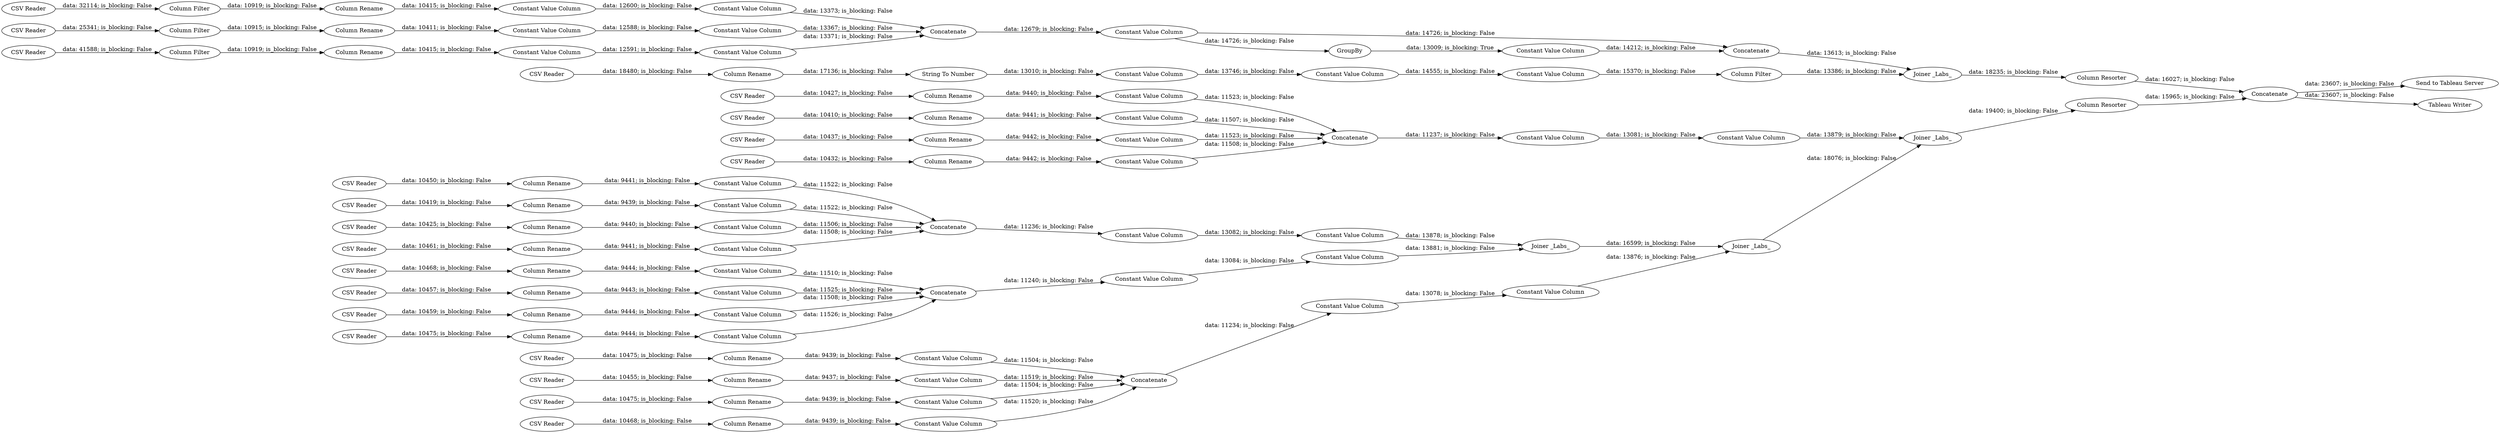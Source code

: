 digraph {
	"7519750531488008304_13" [label=Concatenate]
	"4368248813835821481_3" [label="Constant Value Column"]
	"4388689659446328955_32" [label="Constant Value Column"]
	"7519750531488008304_1" [label="CSV Reader"]
	"4368248813835821481_16" [label="String To Number"]
	"2583461492990815124_14" [label="Constant Value Column"]
	"7519750531488008304_9" [label="Column Rename"]
	"-8832142950209263823_7" [label="CSV Reader"]
	"7519750531488008304_2" [label="Column Rename"]
	"7519750531488008304_10" [label="CSV Reader"]
	"2494585875339391334_30" [label="Column Resorter"]
	"-8832142950209263823_12" [label="Constant Value Column"]
	"-4093574073941047377_8" [label="Constant Value Column"]
	"4388689659446328955_30" [label="Constant Value Column"]
	"7519750531488008304_6" [label="Constant Value Column"]
	"2494585875339391334_28" [label=Concatenate]
	"-8832142950209263823_13" [label=Concatenate]
	"2494585875339391334_26" [label=GroupBy]
	"4388689659446328955_23" [label="Column Filter"]
	"-4093574073941047377_11" [label="Column Rename"]
	"-8832142950209263823_8" [label="Constant Value Column"]
	"6848815561080279860_18" [label="Joiner _Labs_"]
	"7519750531488008304_14" [label="Constant Value Column"]
	"4388689659446328955_20" [label="Column Filter"]
	"7519750531488008304_11" [label="Column Rename"]
	"2583461492990815124_1" [label="CSV Reader"]
	"-4093574073941047377_1" [label="CSV Reader"]
	"7519750531488008304_12" [label="Constant Value Column"]
	"-4093574073941047377_6" [label="Constant Value Column"]
	"-4093574073941047377_2" [label="Column Rename"]
	"-4093574073941047377_10" [label="CSV Reader"]
	"6848815561080279860_22" [label="Column Resorter"]
	"4388689659446328955_22" [label="Constant Value Column"]
	"6848815561080279860_20" [label="Joiner _Labs_"]
	"4388689659446328955_17" [label="CSV Reader"]
	"4388689659446328955_29" [label="CSV Reader"]
	"-3074685593091532113_38" [label="Send to Tableau Server"]
	"7519750531488008304_5" [label="Column Rename"]
	"2583461492990815124_3" [label="Constant Value Column"]
	"2583461492990815124_10" [label="CSV Reader"]
	"4368248813835821481_15" [label="Constant Value Column"]
	"7519750531488008304_3" [label="Constant Value Column"]
	"4388689659446328955_19" [label="Constant Value Column"]
	"-8832142950209263823_11" [label="Column Rename"]
	"2583461492990815124_8" [label="Constant Value Column"]
	"4388689659446328955_24" [label="CSV Reader"]
	"-4093574073941047377_9" [label="Column Rename"]
	"-8832142950209263823_2" [label="Column Rename"]
	"-8832142950209263823_14" [label="Constant Value Column"]
	"-8832142950209263823_9" [label="Column Rename"]
	"2583461492990815124_2" [label="Column Rename"]
	"2583461492990815124_7" [label="CSV Reader"]
	"-8832142950209263823_15" [label="Constant Value Column"]
	"-4093574073941047377_15" [label="Constant Value Column"]
	"-8832142950209263823_10" [label="CSV Reader"]
	"-8832142950209263823_5" [label="Column Rename"]
	"-4093574073941047377_12" [label="Constant Value Column"]
	"-8832142950209263823_1" [label="CSV Reader"]
	"2583461492990815124_5" [label="Column Rename"]
	"2494585875339391334_29" [label="Joiner _Labs_"]
	"-4093574073941047377_5" [label="Column Rename"]
	"-4093574073941047377_7" [label="CSV Reader"]
	"-8832142950209263823_6" [label="Constant Value Column"]
	"7519750531488008304_7" [label="CSV Reader"]
	"2583461492990815124_11" [label="Column Rename"]
	"2583461492990815124_9" [label="Column Rename"]
	"4388689659446328955_28" [label="Column Filter"]
	"6848815561080279860_21" [label="Joiner _Labs_"]
	"4388689659446328955_31" [label="Column Rename"]
	"4368248813835821481_14" [label="Constant Value Column"]
	"2583461492990815124_6" [label="Constant Value Column"]
	"-4093574073941047377_13" [label=Concatenate]
	"2494585875339391334_27" [label="Constant Value Column"]
	"2583461492990815124_4" [label="CSV Reader"]
	"2583461492990815124_15" [label="Constant Value Column"]
	"4368248813835821481_1" [label="CSV Reader"]
	"-4093574073941047377_14" [label="Constant Value Column"]
	"4388689659446328955_26" [label="Column Rename"]
	"4388689659446328955_34" [label="Constant Value Column"]
	"4388689659446328955_18" [label="Column Rename"]
	"7519750531488008304_4" [label="CSV Reader"]
	"4368248813835821481_2" [label="Column Rename"]
	"-8832142950209263823_3" [label="Constant Value Column"]
	"4388689659446328955_27" [label="Constant Value Column"]
	"-4093574073941047377_3" [label="Constant Value Column"]
	"-3074685593091532113_32" [label=Concatenate]
	"-3074685593091532113_25" [label="Tableau Writer"]
	"2583461492990815124_12" [label="Constant Value Column"]
	"-8832142950209263823_4" [label="CSV Reader"]
	"4388689659446328955_25" [label="Constant Value Column"]
	"-4093574073941047377_4" [label="CSV Reader"]
	"2583461492990815124_13" [label=Concatenate]
	"4368248813835821481_23" [label="Column Filter"]
	"7519750531488008304_15" [label="Constant Value Column"]
	"7519750531488008304_8" [label="Constant Value Column"]
	"4388689659446328955_13" [label=Concatenate]
	"2494585875339391334_30" -> "-3074685593091532113_32" [label="data: 16027; is_blocking: False"]
	"2583461492990815124_7" -> "2583461492990815124_9" [label="data: 10457; is_blocking: False"]
	"-4093574073941047377_5" -> "-4093574073941047377_6" [label="data: 9441; is_blocking: False"]
	"-8832142950209263823_10" -> "-8832142950209263823_11" [label="data: 10450; is_blocking: False"]
	"2583461492990815124_3" -> "2583461492990815124_13" [label="data: 11510; is_blocking: False"]
	"2583461492990815124_10" -> "2583461492990815124_11" [label="data: 10475; is_blocking: False"]
	"2494585875339391334_27" -> "2494585875339391334_28" [label="data: 14212; is_blocking: False"]
	"-8832142950209263823_9" -> "-8832142950209263823_8" [label="data: 9439; is_blocking: False"]
	"4388689659446328955_34" -> "2494585875339391334_28" [label="data: 14726; is_blocking: False"]
	"-8832142950209263823_1" -> "-8832142950209263823_2" [label="data: 10461; is_blocking: False"]
	"-4093574073941047377_14" -> "-4093574073941047377_15" [label="data: 13081; is_blocking: False"]
	"2583461492990815124_14" -> "2583461492990815124_15" [label="data: 13084; is_blocking: False"]
	"4388689659446328955_29" -> "4388689659446328955_28" [label="data: 32114; is_blocking: False"]
	"4368248813835821481_14" -> "4368248813835821481_15" [label="data: 14555; is_blocking: False"]
	"4388689659446328955_25" -> "4388689659446328955_13" [label="data: 13371; is_blocking: False"]
	"2583461492990815124_6" -> "2583461492990815124_13" [label="data: 11508; is_blocking: False"]
	"4388689659446328955_19" -> "4388689659446328955_22" [label="data: 12588; is_blocking: False"]
	"7519750531488008304_2" -> "7519750531488008304_3" [label="data: 9439; is_blocking: False"]
	"4368248813835821481_15" -> "4368248813835821481_23" [label="data: 15370; is_blocking: False"]
	"-4093574073941047377_7" -> "-4093574073941047377_9" [label="data: 10427; is_blocking: False"]
	"2494585875339391334_29" -> "2494585875339391334_30" [label="data: 18235; is_blocking: False"]
	"4388689659446328955_30" -> "4388689659446328955_13" [label="data: 13373; is_blocking: False"]
	"-8832142950209263823_11" -> "-8832142950209263823_12" [label="data: 9441; is_blocking: False"]
	"6848815561080279860_18" -> "6848815561080279860_20" [label="data: 16599; is_blocking: False"]
	"4388689659446328955_17" -> "4388689659446328955_20" [label="data: 25341; is_blocking: False"]
	"-4093574073941047377_8" -> "-4093574073941047377_13" [label="data: 11523; is_blocking: False"]
	"-8832142950209263823_8" -> "-8832142950209263823_13" [label="data: 11522; is_blocking: False"]
	"2494585875339391334_26" -> "2494585875339391334_27" [label="data: 13009; is_blocking: True"]
	"4368248813835821481_2" -> "4368248813835821481_16" [label="data: 17136; is_blocking: False"]
	"-4093574073941047377_10" -> "-4093574073941047377_11" [label="data: 10437; is_blocking: False"]
	"-8832142950209263823_7" -> "-8832142950209263823_9" [label="data: 10419; is_blocking: False"]
	"4388689659446328955_22" -> "4388689659446328955_13" [label="data: 13367; is_blocking: False"]
	"2583461492990815124_1" -> "2583461492990815124_2" [label="data: 10468; is_blocking: False"]
	"2583461492990815124_11" -> "2583461492990815124_12" [label="data: 9444; is_blocking: False"]
	"7519750531488008304_10" -> "7519750531488008304_11" [label="data: 10455; is_blocking: False"]
	"-4093574073941047377_11" -> "-4093574073941047377_12" [label="data: 9442; is_blocking: False"]
	"2583461492990815124_9" -> "2583461492990815124_8" [label="data: 9443; is_blocking: False"]
	"4368248813835821481_3" -> "4368248813835821481_14" [label="data: 13746; is_blocking: False"]
	"7519750531488008304_15" -> "6848815561080279860_20" [label="data: 13876; is_blocking: False"]
	"-8832142950209263823_15" -> "6848815561080279860_18" [label="data: 13878; is_blocking: False"]
	"6848815561080279860_20" -> "6848815561080279860_21" [label="data: 18076; is_blocking: False"]
	"4388689659446328955_24" -> "4388689659446328955_23" [label="data: 41588; is_blocking: False"]
	"-4093574073941047377_12" -> "-4093574073941047377_13" [label="data: 11523; is_blocking: False"]
	"2583461492990815124_2" -> "2583461492990815124_3" [label="data: 9444; is_blocking: False"]
	"6848815561080279860_21" -> "6848815561080279860_22" [label="data: 19400; is_blocking: False"]
	"7519750531488008304_11" -> "7519750531488008304_12" [label="data: 9437; is_blocking: False"]
	"-8832142950209263823_4" -> "-8832142950209263823_5" [label="data: 10425; is_blocking: False"]
	"-4093574073941047377_1" -> "-4093574073941047377_2" [label="data: 10432; is_blocking: False"]
	"2583461492990815124_12" -> "2583461492990815124_13" [label="data: 11526; is_blocking: False"]
	"4388689659446328955_27" -> "4388689659446328955_25" [label="data: 12591; is_blocking: False"]
	"4388689659446328955_34" -> "2494585875339391334_26" [label="data: 14726; is_blocking: False"]
	"4388689659446328955_28" -> "4388689659446328955_31" [label="data: 10919; is_blocking: False"]
	"-4093574073941047377_9" -> "-4093574073941047377_8" [label="data: 9440; is_blocking: False"]
	"4388689659446328955_23" -> "4388689659446328955_26" [label="data: 10919; is_blocking: False"]
	"-8832142950209263823_2" -> "-8832142950209263823_3" [label="data: 9441; is_blocking: False"]
	"-4093574073941047377_4" -> "-4093574073941047377_5" [label="data: 10410; is_blocking: False"]
	"7519750531488008304_1" -> "7519750531488008304_2" [label="data: 10475; is_blocking: False"]
	"7519750531488008304_12" -> "7519750531488008304_13" [label="data: 11519; is_blocking: False"]
	"4368248813835821481_23" -> "2494585875339391334_29" [label="data: 13386; is_blocking: False"]
	"-3074685593091532113_32" -> "-3074685593091532113_25" [label="data: 23607; is_blocking: False"]
	"-4093574073941047377_3" -> "-4093574073941047377_13" [label="data: 11508; is_blocking: False"]
	"7519750531488008304_3" -> "7519750531488008304_13" [label="data: 11504; is_blocking: False"]
	"7519750531488008304_13" -> "7519750531488008304_14" [label="data: 11234; is_blocking: False"]
	"2583461492990815124_4" -> "2583461492990815124_5" [label="data: 10459; is_blocking: False"]
	"4388689659446328955_18" -> "4388689659446328955_19" [label="data: 10411; is_blocking: False"]
	"-8832142950209263823_6" -> "-8832142950209263823_13" [label="data: 11506; is_blocking: False"]
	"7519750531488008304_8" -> "7519750531488008304_13" [label="data: 11520; is_blocking: False"]
	"4388689659446328955_26" -> "4388689659446328955_27" [label="data: 10415; is_blocking: False"]
	"4388689659446328955_32" -> "4388689659446328955_30" [label="data: 12600; is_blocking: False"]
	"2494585875339391334_28" -> "2494585875339391334_29" [label="data: 13613; is_blocking: False"]
	"2583461492990815124_13" -> "2583461492990815124_14" [label="data: 11240; is_blocking: False"]
	"-4093574073941047377_15" -> "6848815561080279860_21" [label="data: 13879; is_blocking: False"]
	"7519750531488008304_14" -> "7519750531488008304_15" [label="data: 13078; is_blocking: False"]
	"4368248813835821481_16" -> "4368248813835821481_3" [label="data: 13010; is_blocking: False"]
	"4388689659446328955_31" -> "4388689659446328955_32" [label="data: 10415; is_blocking: False"]
	"-8832142950209263823_13" -> "-8832142950209263823_14" [label="data: 11236; is_blocking: False"]
	"7519750531488008304_5" -> "7519750531488008304_6" [label="data: 9439; is_blocking: False"]
	"4388689659446328955_20" -> "4388689659446328955_18" [label="data: 10915; is_blocking: False"]
	"2583461492990815124_5" -> "2583461492990815124_6" [label="data: 9444; is_blocking: False"]
	"7519750531488008304_7" -> "7519750531488008304_9" [label="data: 10468; is_blocking: False"]
	"-4093574073941047377_6" -> "-4093574073941047377_13" [label="data: 11507; is_blocking: False"]
	"7519750531488008304_9" -> "7519750531488008304_8" [label="data: 9439; is_blocking: False"]
	"2583461492990815124_15" -> "6848815561080279860_18" [label="data: 13881; is_blocking: False"]
	"-8832142950209263823_3" -> "-8832142950209263823_13" [label="data: 11508; is_blocking: False"]
	"-4093574073941047377_13" -> "-4093574073941047377_14" [label="data: 11237; is_blocking: False"]
	"6848815561080279860_22" -> "-3074685593091532113_32" [label="data: 15965; is_blocking: False"]
	"7519750531488008304_6" -> "7519750531488008304_13" [label="data: 11504; is_blocking: False"]
	"2583461492990815124_8" -> "2583461492990815124_13" [label="data: 11525; is_blocking: False"]
	"-3074685593091532113_32" -> "-3074685593091532113_38" [label="data: 23607; is_blocking: False"]
	"4388689659446328955_13" -> "4388689659446328955_34" [label="data: 12679; is_blocking: False"]
	"7519750531488008304_4" -> "7519750531488008304_5" [label="data: 10475; is_blocking: False"]
	"-8832142950209263823_12" -> "-8832142950209263823_13" [label="data: 11522; is_blocking: False"]
	"4368248813835821481_1" -> "4368248813835821481_2" [label="data: 18480; is_blocking: False"]
	"-4093574073941047377_2" -> "-4093574073941047377_3" [label="data: 9442; is_blocking: False"]
	"-8832142950209263823_5" -> "-8832142950209263823_6" [label="data: 9440; is_blocking: False"]
	"-8832142950209263823_14" -> "-8832142950209263823_15" [label="data: 13082; is_blocking: False"]
	rankdir=LR
}
